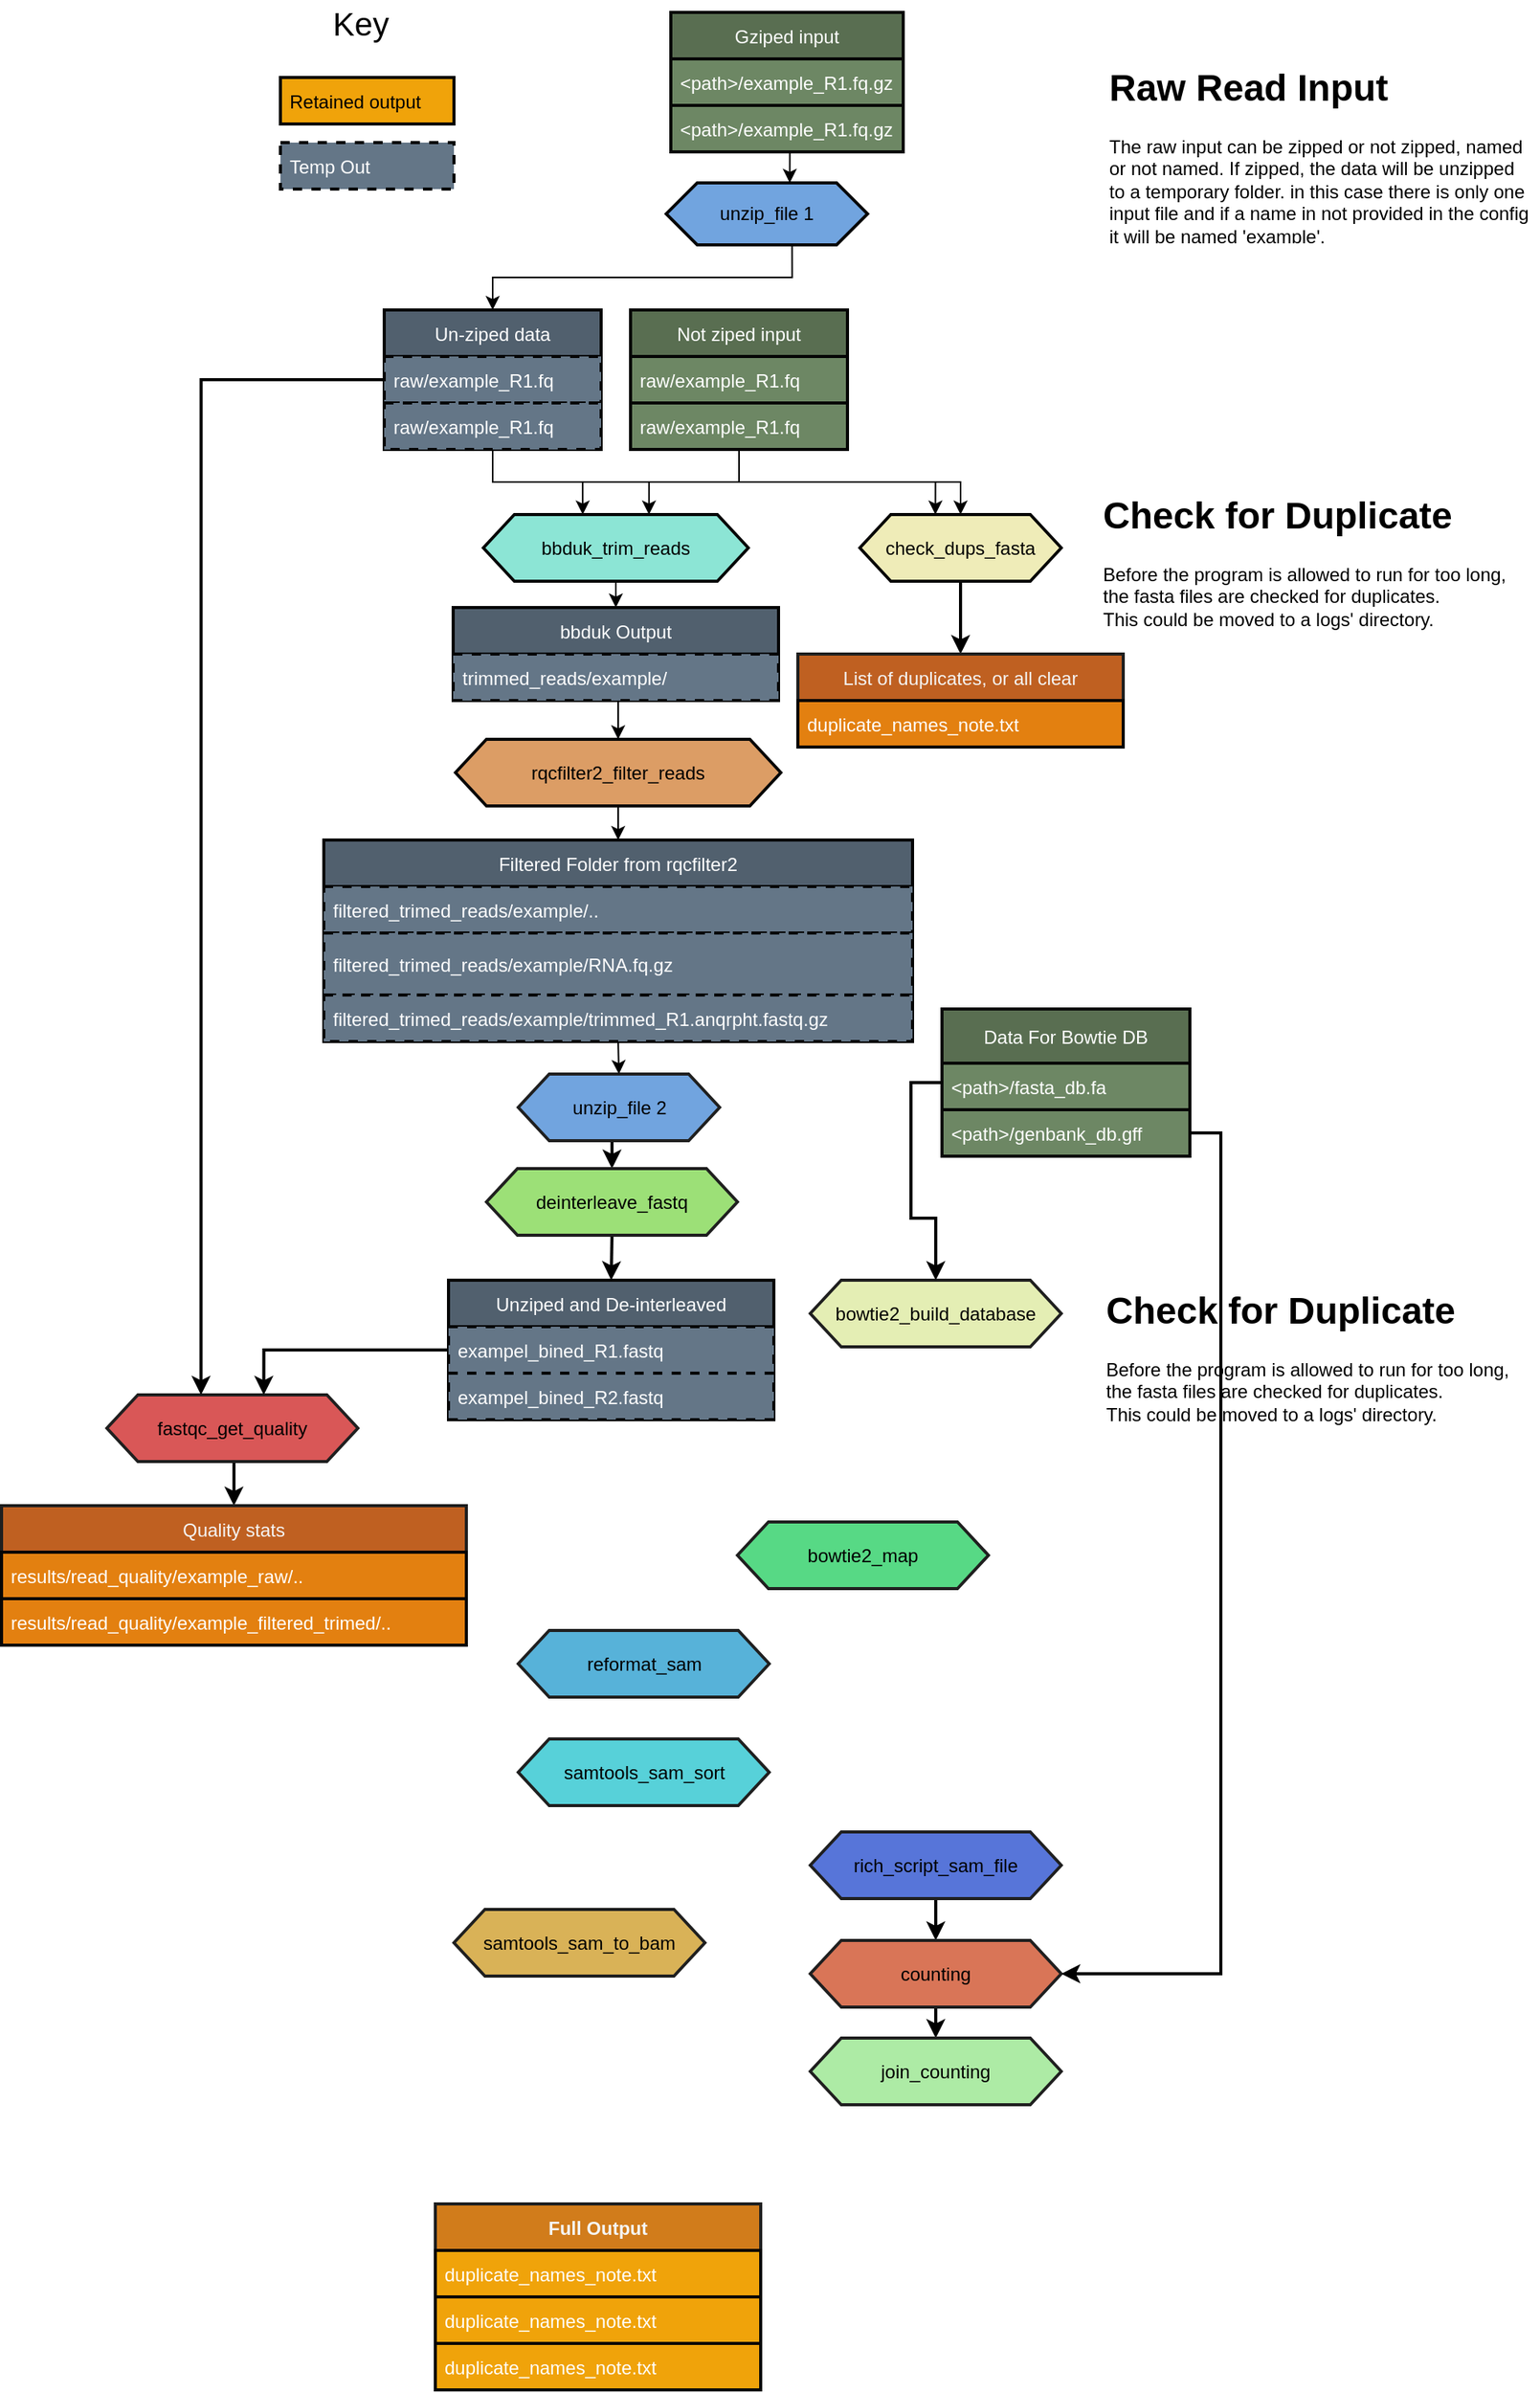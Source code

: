 <mxfile version="18.0.6" type="github">
  <diagram id="f_M_BV4vzWHAYqFdbZKb" name="Page-1">
    <mxGraphModel dx="2110" dy="1327" grid="1" gridSize="10" guides="1" tooltips="1" connect="1" arrows="1" fold="1" page="1" pageScale="1" pageWidth="850" pageHeight="1100" math="0" shadow="0">
      <root>
        <mxCell id="0" />
        <mxCell id="1" parent="0" />
        <mxCell id="i98yv0iWhbBMQ4a5bC5F-25" style="edgeStyle=orthogonalEdgeStyle;rounded=0;orthogonalLoop=1;jettySize=auto;html=1;exitX=0.625;exitY=1;exitDx=0;exitDy=0;entryX=0.5;entryY=0;entryDx=0;entryDy=0;fontSize=21;" edge="1" parent="1" source="i98yv0iWhbBMQ4a5bC5F-2" target="i98yv0iWhbBMQ4a5bC5F-12">
          <mxGeometry relative="1" as="geometry" />
        </mxCell>
        <mxCell id="i98yv0iWhbBMQ4a5bC5F-2" value="unzip_file 1" style="shape=hexagon;perimeter=hexagonPerimeter2;whiteSpace=wrap;html=1;fixedSize=1;fillColor=#71a4df;fontColor=#000000;strokeColor=#050505;strokeWidth=2;" vertex="1" parent="1">
          <mxGeometry x="289" y="146" width="130" height="40" as="geometry" />
        </mxCell>
        <mxCell id="i98yv0iWhbBMQ4a5bC5F-24" style="edgeStyle=orthogonalEdgeStyle;rounded=0;orthogonalLoop=1;jettySize=auto;html=1;exitX=0.5;exitY=1;exitDx=0;exitDy=0;entryX=0.375;entryY=0;entryDx=0;entryDy=0;fontSize=21;" edge="1" parent="1" source="i98yv0iWhbBMQ4a5bC5F-4">
          <mxGeometry relative="1" as="geometry">
            <mxPoint x="368.75" y="146" as="targetPoint" />
          </mxGeometry>
        </mxCell>
        <mxCell id="i98yv0iWhbBMQ4a5bC5F-4" value="Gziped input" style="swimlane;fontStyle=0;childLayout=stackLayout;horizontal=1;startSize=30;horizontalStack=0;resizeParent=1;resizeParentMax=0;resizeLast=0;collapsible=1;marginBottom=0;strokeColor=#050505;fillColor=#596E51;fontColor=#ffffff;strokeWidth=2;" vertex="1" parent="1">
          <mxGeometry x="292" y="36" width="150" height="90" as="geometry" />
        </mxCell>
        <mxCell id="i98yv0iWhbBMQ4a5bC5F-5" value="&lt;path&gt;/example_R1.fq.gz" style="text;strokeColor=#050505;fillColor=#6d8764;align=left;verticalAlign=middle;spacingLeft=4;spacingRight=4;overflow=hidden;points=[[0,0.5],[1,0.5]];portConstraint=eastwest;rotatable=0;fontColor=#ffffff;strokeWidth=2;" vertex="1" parent="i98yv0iWhbBMQ4a5bC5F-4">
          <mxGeometry y="30" width="150" height="30" as="geometry" />
        </mxCell>
        <mxCell id="i98yv0iWhbBMQ4a5bC5F-6" value="&lt;path&gt;/example_R1.fq.gz" style="text;strokeColor=#050505;fillColor=#6d8764;align=left;verticalAlign=middle;spacingLeft=4;spacingRight=4;overflow=hidden;points=[[0,0.5],[1,0.5]];portConstraint=eastwest;rotatable=0;fontColor=#ffffff;strokeWidth=2;" vertex="1" parent="i98yv0iWhbBMQ4a5bC5F-4">
          <mxGeometry y="60" width="150" height="30" as="geometry" />
        </mxCell>
        <mxCell id="i98yv0iWhbBMQ4a5bC5F-26" style="edgeStyle=orthogonalEdgeStyle;rounded=0;orthogonalLoop=1;jettySize=auto;html=1;exitX=0.5;exitY=1;exitDx=0;exitDy=0;entryX=0.625;entryY=0;entryDx=0;entryDy=0;fontSize=21;" edge="1" parent="1" source="i98yv0iWhbBMQ4a5bC5F-8" target="i98yv0iWhbBMQ4a5bC5F-22">
          <mxGeometry relative="1" as="geometry" />
        </mxCell>
        <mxCell id="i98yv0iWhbBMQ4a5bC5F-42" style="edgeStyle=orthogonalEdgeStyle;rounded=0;orthogonalLoop=1;jettySize=auto;html=1;exitX=0.5;exitY=1;exitDx=0;exitDy=0;entryX=0.5;entryY=0;entryDx=0;entryDy=0;fontSize=21;" edge="1" parent="1" source="i98yv0iWhbBMQ4a5bC5F-8" target="i98yv0iWhbBMQ4a5bC5F-21">
          <mxGeometry relative="1" as="geometry" />
        </mxCell>
        <mxCell id="i98yv0iWhbBMQ4a5bC5F-8" value="Not ziped input" style="swimlane;fontStyle=0;childLayout=stackLayout;horizontal=1;startSize=30;horizontalStack=0;resizeParent=1;resizeParentMax=0;resizeLast=0;collapsible=1;marginBottom=0;strokeColor=#050505;fillColor=#596E51;fontColor=#ffffff;strokeWidth=2;" vertex="1" parent="1">
          <mxGeometry x="266" y="228" width="140" height="90" as="geometry" />
        </mxCell>
        <mxCell id="i98yv0iWhbBMQ4a5bC5F-9" value="raw/example_R1.fq" style="text;strokeColor=#050505;fillColor=#6d8764;align=left;verticalAlign=middle;spacingLeft=4;spacingRight=4;overflow=hidden;points=[[0,0.5],[1,0.5]];portConstraint=eastwest;rotatable=0;fontColor=#ffffff;strokeWidth=2;" vertex="1" parent="i98yv0iWhbBMQ4a5bC5F-8">
          <mxGeometry y="30" width="140" height="30" as="geometry" />
        </mxCell>
        <mxCell id="i98yv0iWhbBMQ4a5bC5F-10" value="raw/example_R1.fq" style="text;strokeColor=#050505;fillColor=#6d8764;align=left;verticalAlign=middle;spacingLeft=4;spacingRight=4;overflow=hidden;points=[[0,0.5],[1,0.5]];portConstraint=eastwest;rotatable=0;fontColor=#ffffff;strokeWidth=2;" vertex="1" parent="i98yv0iWhbBMQ4a5bC5F-8">
          <mxGeometry y="60" width="140" height="30" as="geometry" />
        </mxCell>
        <mxCell id="i98yv0iWhbBMQ4a5bC5F-11" value="&lt;h1&gt;Raw Read Input&lt;/h1&gt;&lt;div&gt;The raw input can be zipped or not zipped, named or not named. If zipped, the data will be unzipped to a temporary folder. in this case there is only one input file and if a name in not provided in the config it will be named &#39;example&#39;.&lt;br&gt;&lt;/div&gt;" style="text;html=1;strokeColor=none;fillColor=none;spacing=5;spacingTop=-20;whiteSpace=wrap;overflow=hidden;rounded=0;" vertex="1" parent="1">
          <mxGeometry x="570" y="65" width="280" height="120" as="geometry" />
        </mxCell>
        <mxCell id="i98yv0iWhbBMQ4a5bC5F-27" style="edgeStyle=orthogonalEdgeStyle;rounded=0;orthogonalLoop=1;jettySize=auto;html=1;exitX=0.5;exitY=1;exitDx=0;exitDy=0;entryX=0.375;entryY=0;entryDx=0;entryDy=0;fontSize=21;" edge="1" parent="1" source="i98yv0iWhbBMQ4a5bC5F-12" target="i98yv0iWhbBMQ4a5bC5F-22">
          <mxGeometry relative="1" as="geometry" />
        </mxCell>
        <mxCell id="i98yv0iWhbBMQ4a5bC5F-43" style="edgeStyle=orthogonalEdgeStyle;rounded=0;orthogonalLoop=1;jettySize=auto;html=1;exitX=0.5;exitY=1;exitDx=0;exitDy=0;entryX=0.375;entryY=0;entryDx=0;entryDy=0;fontSize=21;" edge="1" parent="1" source="i98yv0iWhbBMQ4a5bC5F-12" target="i98yv0iWhbBMQ4a5bC5F-21">
          <mxGeometry relative="1" as="geometry" />
        </mxCell>
        <mxCell id="i98yv0iWhbBMQ4a5bC5F-12" value="Un-ziped data" style="swimlane;fontStyle=0;childLayout=stackLayout;horizontal=1;startSize=30;horizontalStack=0;resizeParent=1;resizeParentMax=0;resizeLast=0;collapsible=1;marginBottom=0;strokeColor=#050505;fillColor=#51606E;fontColor=#ffffff;strokeWidth=2;labelBackgroundColor=none;" vertex="1" parent="1">
          <mxGeometry x="107" y="228" width="140" height="90" as="geometry" />
        </mxCell>
        <mxCell id="i98yv0iWhbBMQ4a5bC5F-13" value="raw/example_R1.fq" style="text;strokeColor=#050505;fillColor=#647687;align=left;verticalAlign=middle;spacingLeft=4;spacingRight=4;overflow=hidden;points=[[0,0.5],[1,0.5]];portConstraint=eastwest;rotatable=0;fontColor=#ffffff;strokeWidth=2;dashed=1;" vertex="1" parent="i98yv0iWhbBMQ4a5bC5F-12">
          <mxGeometry y="30" width="140" height="30" as="geometry" />
        </mxCell>
        <mxCell id="i98yv0iWhbBMQ4a5bC5F-14" value="raw/example_R1.fq" style="text;strokeColor=#050505;fillColor=#647687;align=left;verticalAlign=middle;spacingLeft=4;spacingRight=4;overflow=hidden;points=[[0,0.5],[1,0.5]];portConstraint=eastwest;rotatable=0;fontColor=#ffffff;strokeWidth=2;dashed=1;" vertex="1" parent="i98yv0iWhbBMQ4a5bC5F-12">
          <mxGeometry y="60" width="140" height="30" as="geometry" />
        </mxCell>
        <mxCell id="i98yv0iWhbBMQ4a5bC5F-70" style="edgeStyle=orthogonalEdgeStyle;rounded=0;orthogonalLoop=1;jettySize=auto;html=1;exitX=0.5;exitY=1;exitDx=0;exitDy=0;entryX=0.5;entryY=0;entryDx=0;entryDy=0;fontSize=21;strokeWidth=2;" edge="1" parent="1" source="i98yv0iWhbBMQ4a5bC5F-18" target="i98yv0iWhbBMQ4a5bC5F-59">
          <mxGeometry relative="1" as="geometry" />
        </mxCell>
        <mxCell id="i98yv0iWhbBMQ4a5bC5F-18" value="unzip_file 2" style="shape=hexagon;perimeter=hexagonPerimeter2;whiteSpace=wrap;html=1;fixedSize=1;fillColor=#71a4df;fontColor=#000000;strokeColor=#1F1F1F;strokeWidth=2;" vertex="1" parent="1">
          <mxGeometry x="193.5" y="721" width="130" height="43" as="geometry" />
        </mxCell>
        <mxCell id="i98yv0iWhbBMQ4a5bC5F-39" style="edgeStyle=orthogonalEdgeStyle;rounded=0;orthogonalLoop=1;jettySize=auto;html=1;exitX=0.5;exitY=1;exitDx=0;exitDy=0;entryX=0.5;entryY=0;entryDx=0;entryDy=0;fontSize=21;" edge="1" parent="1" source="i98yv0iWhbBMQ4a5bC5F-20" target="i98yv0iWhbBMQ4a5bC5F-34">
          <mxGeometry relative="1" as="geometry" />
        </mxCell>
        <mxCell id="i98yv0iWhbBMQ4a5bC5F-20" value="rqcfilter2_filter_reads" style="shape=hexagon;perimeter=hexagonPerimeter2;whiteSpace=wrap;html=1;fixedSize=1;fillColor=#dc9d65;fontColor=#000000;strokeColor=#050505;strokeWidth=2;" vertex="1" parent="1">
          <mxGeometry x="153" y="505" width="210" height="43" as="geometry" />
        </mxCell>
        <mxCell id="i98yv0iWhbBMQ4a5bC5F-49" style="edgeStyle=orthogonalEdgeStyle;rounded=0;orthogonalLoop=1;jettySize=auto;html=1;exitX=0.5;exitY=1;exitDx=0;exitDy=0;entryX=0.5;entryY=0;entryDx=0;entryDy=0;fontSize=21;strokeWidth=2;" edge="1" parent="1" source="i98yv0iWhbBMQ4a5bC5F-21" target="i98yv0iWhbBMQ4a5bC5F-45">
          <mxGeometry relative="1" as="geometry" />
        </mxCell>
        <mxCell id="i98yv0iWhbBMQ4a5bC5F-21" value="check_dups_fasta" style="shape=hexagon;perimeter=hexagonPerimeter2;whiteSpace=wrap;html=1;fixedSize=1;fillColor=#efecb8;fontColor=#000000;strokeColor=#050505;strokeWidth=2;" vertex="1" parent="1">
          <mxGeometry x="414" y="360" width="130" height="43" as="geometry" />
        </mxCell>
        <mxCell id="i98yv0iWhbBMQ4a5bC5F-32" style="edgeStyle=orthogonalEdgeStyle;rounded=0;orthogonalLoop=1;jettySize=auto;html=1;exitX=0.5;exitY=1;exitDx=0;exitDy=0;entryX=0.5;entryY=0;entryDx=0;entryDy=0;fontSize=21;" edge="1" parent="1" source="i98yv0iWhbBMQ4a5bC5F-22" target="i98yv0iWhbBMQ4a5bC5F-28">
          <mxGeometry relative="1" as="geometry" />
        </mxCell>
        <mxCell id="i98yv0iWhbBMQ4a5bC5F-22" value="bbduk_trim_reads" style="shape=hexagon;perimeter=hexagonPerimeter2;whiteSpace=wrap;html=1;fixedSize=1;fillColor=#8ce5d5;fontColor=#000000;strokeColor=#050505;strokeWidth=2;" vertex="1" parent="1">
          <mxGeometry x="171" y="360" width="171" height="43" as="geometry" />
        </mxCell>
        <mxCell id="i98yv0iWhbBMQ4a5bC5F-23" value="Temp Out" style="text;strokeColor=#050505;fillColor=#647687;align=left;verticalAlign=middle;spacingLeft=4;spacingRight=4;overflow=hidden;points=[[0,0.5],[1,0.5]];portConstraint=eastwest;rotatable=0;fontColor=#ffffff;strokeWidth=2;dashed=1;" vertex="1" parent="1">
          <mxGeometry x="40" y="120" width="112" height="30" as="geometry" />
        </mxCell>
        <mxCell id="i98yv0iWhbBMQ4a5bC5F-33" style="edgeStyle=orthogonalEdgeStyle;rounded=0;orthogonalLoop=1;jettySize=auto;html=1;exitX=0.5;exitY=1;exitDx=0;exitDy=0;entryX=0.5;entryY=0;entryDx=0;entryDy=0;fontSize=21;" edge="1" parent="1" source="i98yv0iWhbBMQ4a5bC5F-28" target="i98yv0iWhbBMQ4a5bC5F-20">
          <mxGeometry relative="1" as="geometry" />
        </mxCell>
        <mxCell id="i98yv0iWhbBMQ4a5bC5F-28" value="bbduk Output" style="swimlane;fontStyle=0;childLayout=stackLayout;horizontal=1;startSize=30;horizontalStack=0;resizeParent=1;resizeParentMax=0;resizeLast=0;collapsible=1;marginBottom=0;strokeColor=#050505;fillColor=#51606E;fontColor=#ffffff;strokeWidth=2;labelBackgroundColor=none;direction=east;" vertex="1" parent="1">
          <mxGeometry x="151.5" y="420" width="210" height="60" as="geometry" />
        </mxCell>
        <mxCell id="i98yv0iWhbBMQ4a5bC5F-30" value="trimmed_reads/example/" style="text;strokeColor=#050505;fillColor=#647687;align=left;verticalAlign=middle;spacingLeft=4;spacingRight=4;overflow=hidden;points=[[0,0.5],[1,0.5]];portConstraint=eastwest;rotatable=0;fontColor=#ffffff;strokeWidth=2;dashed=1;" vertex="1" parent="i98yv0iWhbBMQ4a5bC5F-28">
          <mxGeometry y="30" width="210" height="30" as="geometry" />
        </mxCell>
        <mxCell id="i98yv0iWhbBMQ4a5bC5F-40" style="edgeStyle=orthogonalEdgeStyle;rounded=0;orthogonalLoop=1;jettySize=auto;html=1;exitX=0.5;exitY=1;exitDx=0;exitDy=0;entryX=0.5;entryY=0;entryDx=0;entryDy=0;fontSize=21;" edge="1" parent="1" source="i98yv0iWhbBMQ4a5bC5F-34" target="i98yv0iWhbBMQ4a5bC5F-18">
          <mxGeometry relative="1" as="geometry" />
        </mxCell>
        <mxCell id="i98yv0iWhbBMQ4a5bC5F-34" value="Filtered Folder from rqcfilter2" style="swimlane;fontStyle=0;childLayout=stackLayout;horizontal=1;startSize=30;horizontalStack=0;resizeParent=1;resizeParentMax=0;resizeLast=0;collapsible=1;marginBottom=0;strokeColor=#050505;fillColor=#51606E;fontColor=#ffffff;strokeWidth=2;labelBackgroundColor=none;" vertex="1" parent="1">
          <mxGeometry x="68" y="570" width="380" height="130" as="geometry" />
        </mxCell>
        <mxCell id="i98yv0iWhbBMQ4a5bC5F-35" value="filtered_trimed_reads/example/..    " style="text;strokeColor=#050505;fillColor=#647687;align=left;verticalAlign=middle;spacingLeft=4;spacingRight=4;overflow=hidden;points=[[0,0.5],[1,0.5]];portConstraint=eastwest;rotatable=0;fontColor=#ffffff;strokeWidth=2;dashed=1;" vertex="1" parent="i98yv0iWhbBMQ4a5bC5F-34">
          <mxGeometry y="30" width="380" height="30" as="geometry" />
        </mxCell>
        <mxCell id="i98yv0iWhbBMQ4a5bC5F-37" value="filtered_trimed_reads/example/RNA.fq.gz" style="text;strokeColor=#050505;fillColor=#647687;align=left;verticalAlign=middle;spacingLeft=4;spacingRight=4;overflow=hidden;points=[[0,0.5],[1,0.5]];portConstraint=eastwest;rotatable=0;fontColor=#ffffff;strokeWidth=2;dashed=1;" vertex="1" parent="i98yv0iWhbBMQ4a5bC5F-34">
          <mxGeometry y="60" width="380" height="40" as="geometry" />
        </mxCell>
        <mxCell id="i98yv0iWhbBMQ4a5bC5F-38" value="filtered_trimed_reads/example/trimmed_R1.anqrpht.fastq.gz" style="text;strokeColor=#050505;fillColor=#647687;align=left;verticalAlign=middle;spacingLeft=4;spacingRight=4;overflow=hidden;points=[[0,0.5],[1,0.5]];portConstraint=eastwest;rotatable=0;fontColor=#ffffff;strokeWidth=2;dashed=1;" vertex="1" parent="i98yv0iWhbBMQ4a5bC5F-34">
          <mxGeometry y="100" width="380" height="30" as="geometry" />
        </mxCell>
        <mxCell id="i98yv0iWhbBMQ4a5bC5F-45" value="List of duplicates, or all clear" style="swimlane;fontStyle=0;childLayout=stackLayout;horizontal=1;startSize=30;horizontalStack=0;resizeParent=1;resizeParentMax=0;resizeLast=0;collapsible=1;marginBottom=0;strokeColor=#1F1F1F;fillColor=#BF6021;fontColor=#F5F5F5;strokeWidth=2;labelBackgroundColor=none;" vertex="1" parent="1">
          <mxGeometry x="374" y="450" width="210" height="60" as="geometry" />
        </mxCell>
        <mxCell id="i98yv0iWhbBMQ4a5bC5F-46" value="duplicate_names_note.txt" style="text;strokeColor=#050505;fillColor=#E38010;align=left;verticalAlign=middle;spacingLeft=4;spacingRight=4;overflow=hidden;points=[[0,0.5],[1,0.5]];portConstraint=eastwest;rotatable=0;fontColor=#FFFFFF;strokeWidth=2;" vertex="1" parent="i98yv0iWhbBMQ4a5bC5F-45">
          <mxGeometry y="30" width="210" height="30" as="geometry" />
        </mxCell>
        <mxCell id="i98yv0iWhbBMQ4a5bC5F-51" value="&lt;h1&gt;Check for Duplicate&lt;br&gt;&lt;/h1&gt;&lt;div&gt;Before the program is allowed to run for too long, the fasta files are checked for duplicates. &lt;br&gt;&lt;/div&gt;This could be moved to a logs&#39; directory." style="text;html=1;strokeColor=none;fillColor=none;spacing=5;spacingTop=-20;whiteSpace=wrap;overflow=hidden;rounded=0;" vertex="1" parent="1">
          <mxGeometry x="566" y="341" width="284" height="120" as="geometry" />
        </mxCell>
        <mxCell id="i98yv0iWhbBMQ4a5bC5F-53" value="Retained output" style="text;strokeColor=#050505;fillColor=#f0a30a;align=left;verticalAlign=middle;spacingLeft=4;spacingRight=4;overflow=hidden;points=[[0,0.5],[1,0.5]];portConstraint=eastwest;rotatable=0;fontColor=#000000;strokeWidth=2;" vertex="1" parent="1">
          <mxGeometry x="40" y="78" width="112" height="30" as="geometry" />
        </mxCell>
        <mxCell id="i98yv0iWhbBMQ4a5bC5F-54" value="Key" style="text;html=1;strokeColor=none;fillColor=none;align=center;verticalAlign=middle;whiteSpace=wrap;rounded=0;labelBackgroundColor=none;fontSize=21;" vertex="1" parent="1">
          <mxGeometry x="62" y="28" width="60" height="30" as="geometry" />
        </mxCell>
        <mxCell id="i98yv0iWhbBMQ4a5bC5F-71" style="edgeStyle=orthogonalEdgeStyle;rounded=0;orthogonalLoop=1;jettySize=auto;html=1;exitX=0.5;exitY=1;exitDx=0;exitDy=0;entryX=0.5;entryY=0;entryDx=0;entryDy=0;fontSize=21;strokeWidth=2;" edge="1" parent="1" source="i98yv0iWhbBMQ4a5bC5F-59" target="i98yv0iWhbBMQ4a5bC5F-67">
          <mxGeometry relative="1" as="geometry" />
        </mxCell>
        <mxCell id="i98yv0iWhbBMQ4a5bC5F-59" value="deinterleave_fastq" style="shape=hexagon;perimeter=hexagonPerimeter2;whiteSpace=wrap;html=1;fixedSize=1;fillColor=#9ce077;fontColor=#000000;strokeColor=#1F1F1F;strokeWidth=2;" vertex="1" parent="1">
          <mxGeometry x="173" y="782" width="162" height="43" as="geometry" />
        </mxCell>
        <mxCell id="i98yv0iWhbBMQ4a5bC5F-67" value="Unziped and De-interleaved" style="swimlane;fontStyle=0;childLayout=stackLayout;horizontal=1;startSize=30;horizontalStack=0;resizeParent=1;resizeParentMax=0;resizeLast=0;collapsible=1;marginBottom=0;strokeColor=#050505;fillColor=#51606E;fontColor=#ffffff;strokeWidth=2;labelBackgroundColor=none;" vertex="1" parent="1">
          <mxGeometry x="148.5" y="854" width="210" height="90" as="geometry" />
        </mxCell>
        <mxCell id="i98yv0iWhbBMQ4a5bC5F-68" value="exampel_bined_R1.fastq" style="text;strokeColor=#050505;fillColor=#647687;align=left;verticalAlign=middle;spacingLeft=4;spacingRight=4;overflow=hidden;points=[[0,0.5],[1,0.5]];portConstraint=eastwest;rotatable=0;fontColor=#ffffff;strokeWidth=2;dashed=1;" vertex="1" parent="i98yv0iWhbBMQ4a5bC5F-67">
          <mxGeometry y="30" width="210" height="30" as="geometry" />
        </mxCell>
        <mxCell id="i98yv0iWhbBMQ4a5bC5F-69" value="exampel_bined_R2.fastq" style="text;strokeColor=#050505;fillColor=#647687;align=left;verticalAlign=middle;spacingLeft=4;spacingRight=4;overflow=hidden;points=[[0,0.5],[1,0.5]];portConstraint=eastwest;rotatable=0;fontColor=#ffffff;strokeWidth=2;dashed=1;" vertex="1" parent="i98yv0iWhbBMQ4a5bC5F-67">
          <mxGeometry y="60" width="210" height="30" as="geometry" />
        </mxCell>
        <mxCell id="i98yv0iWhbBMQ4a5bC5F-72" value="bowtie2_build_database" style="shape=hexagon;perimeter=hexagonPerimeter2;whiteSpace=wrap;html=1;fixedSize=1;fillColor=#e4eeb4;fontColor=#000000;strokeColor=#1F1F1F;strokeWidth=2;" vertex="1" parent="1">
          <mxGeometry x="382" y="854" width="162" height="43" as="geometry" />
        </mxCell>
        <mxCell id="i98yv0iWhbBMQ4a5bC5F-73" value="bowtie2_map" style="shape=hexagon;perimeter=hexagonPerimeter2;whiteSpace=wrap;html=1;fixedSize=1;fillColor=#57d985;fontColor=#000000;strokeColor=#1F1F1F;strokeWidth=2;" vertex="1" parent="1">
          <mxGeometry x="335" y="1010" width="162" height="43" as="geometry" />
        </mxCell>
        <mxCell id="i98yv0iWhbBMQ4a5bC5F-74" value="reformat_sam" style="shape=hexagon;perimeter=hexagonPerimeter2;whiteSpace=wrap;html=1;fixedSize=1;fillColor=#57b2d9;fontColor=#000000;strokeColor=#1F1F1F;strokeWidth=2;" vertex="1" parent="1">
          <mxGeometry x="193.5" y="1080" width="162" height="43" as="geometry" />
        </mxCell>
        <mxCell id="i98yv0iWhbBMQ4a5bC5F-75" value="samtools_sam_sort" style="shape=hexagon;perimeter=hexagonPerimeter2;whiteSpace=wrap;html=1;fixedSize=1;fillColor=#57d1d9;fontColor=#000000;strokeColor=#1F1F1F;strokeWidth=2;" vertex="1" parent="1">
          <mxGeometry x="193.5" y="1150" width="162" height="43" as="geometry" />
        </mxCell>
        <mxCell id="i98yv0iWhbBMQ4a5bC5F-88" style="edgeStyle=orthogonalEdgeStyle;rounded=0;orthogonalLoop=1;jettySize=auto;html=1;exitX=0.5;exitY=1;exitDx=0;exitDy=0;entryX=0.5;entryY=0;entryDx=0;entryDy=0;fontSize=21;fontColor=#FFFFFF;strokeWidth=2;" edge="1" parent="1" source="i98yv0iWhbBMQ4a5bC5F-76" target="i98yv0iWhbBMQ4a5bC5F-78">
          <mxGeometry relative="1" as="geometry" />
        </mxCell>
        <mxCell id="i98yv0iWhbBMQ4a5bC5F-76" value="rich_script_sam_file" style="shape=hexagon;perimeter=hexagonPerimeter2;whiteSpace=wrap;html=1;fixedSize=1;fillColor=#5775d9;fontColor=#000000;strokeColor=#1F1F1F;strokeWidth=2;" vertex="1" parent="1">
          <mxGeometry x="382" y="1210" width="162" height="43" as="geometry" />
        </mxCell>
        <mxCell id="i98yv0iWhbBMQ4a5bC5F-77" value="samtools_sam_to_bam" style="shape=hexagon;perimeter=hexagonPerimeter2;whiteSpace=wrap;html=1;fixedSize=1;fillColor=#d9b257;fontColor=#000000;strokeColor=#1F1F1F;strokeWidth=2;" vertex="1" parent="1">
          <mxGeometry x="152" y="1260" width="162" height="43" as="geometry" />
        </mxCell>
        <mxCell id="i98yv0iWhbBMQ4a5bC5F-89" style="edgeStyle=orthogonalEdgeStyle;rounded=0;orthogonalLoop=1;jettySize=auto;html=1;exitX=0.5;exitY=1;exitDx=0;exitDy=0;entryX=0.5;entryY=0;entryDx=0;entryDy=0;fontSize=21;fontColor=#FFFFFF;strokeWidth=2;" edge="1" parent="1" source="i98yv0iWhbBMQ4a5bC5F-78" target="i98yv0iWhbBMQ4a5bC5F-79">
          <mxGeometry relative="1" as="geometry" />
        </mxCell>
        <mxCell id="i98yv0iWhbBMQ4a5bC5F-78" value="counting" style="shape=hexagon;perimeter=hexagonPerimeter2;whiteSpace=wrap;html=1;fixedSize=1;fillColor=#d97557;fontColor=#000000;strokeColor=#1F1F1F;strokeWidth=2;" vertex="1" parent="1">
          <mxGeometry x="382" y="1280" width="162" height="43" as="geometry" />
        </mxCell>
        <mxCell id="i98yv0iWhbBMQ4a5bC5F-79" value="join_counting" style="shape=hexagon;perimeter=hexagonPerimeter2;whiteSpace=wrap;html=1;fixedSize=1;fillColor=#adeba5;fontColor=#000000;strokeColor=#1F1F1F;strokeWidth=2;" vertex="1" parent="1">
          <mxGeometry x="382" y="1343" width="162" height="43" as="geometry" />
        </mxCell>
        <mxCell id="i98yv0iWhbBMQ4a5bC5F-92" style="edgeStyle=orthogonalEdgeStyle;rounded=0;orthogonalLoop=1;jettySize=auto;html=1;exitX=0.5;exitY=1;exitDx=0;exitDy=0;fontSize=21;fontColor=#FFFFFF;strokeWidth=2;entryX=0.5;entryY=0;entryDx=0;entryDy=0;" edge="1" parent="1" source="i98yv0iWhbBMQ4a5bC5F-80" target="i98yv0iWhbBMQ4a5bC5F-98">
          <mxGeometry relative="1" as="geometry">
            <mxPoint x="9" y="1018" as="targetPoint" />
          </mxGeometry>
        </mxCell>
        <mxCell id="i98yv0iWhbBMQ4a5bC5F-80" value="fastqc_get_quality" style="shape=hexagon;perimeter=hexagonPerimeter2;whiteSpace=wrap;html=1;fixedSize=1;fillColor=#d95757;fontColor=#000000;strokeColor=#1F1F1F;strokeWidth=2;" vertex="1" parent="1">
          <mxGeometry x="-72" y="928" width="162" height="43" as="geometry" />
        </mxCell>
        <mxCell id="i98yv0iWhbBMQ4a5bC5F-84" value="Full Output" style="swimlane;fontStyle=1;childLayout=stackLayout;horizontal=1;startSize=30;horizontalStack=0;resizeParent=1;resizeParentMax=0;resizeLast=0;collapsible=1;marginBottom=0;strokeColor=#1F1F1F;fillColor=#D17C1B;fontColor=#F5F5F5;strokeWidth=2;labelBackgroundColor=none;" vertex="1" parent="1">
          <mxGeometry x="140" y="1450" width="210" height="120" as="geometry" />
        </mxCell>
        <mxCell id="i98yv0iWhbBMQ4a5bC5F-85" value="duplicate_names_note.txt" style="text;strokeColor=#050505;fillColor=#f0a30a;align=left;verticalAlign=middle;spacingLeft=4;spacingRight=4;overflow=hidden;points=[[0,0.5],[1,0.5]];portConstraint=eastwest;rotatable=0;fontColor=#FFFFFF;strokeWidth=2;" vertex="1" parent="i98yv0iWhbBMQ4a5bC5F-84">
          <mxGeometry y="30" width="210" height="30" as="geometry" />
        </mxCell>
        <mxCell id="i98yv0iWhbBMQ4a5bC5F-87" value="duplicate_names_note.txt" style="text;strokeColor=#050505;fillColor=#f0a30a;align=left;verticalAlign=middle;spacingLeft=4;spacingRight=4;overflow=hidden;points=[[0,0.5],[1,0.5]];portConstraint=eastwest;rotatable=0;fontColor=#FFFFFF;strokeWidth=2;" vertex="1" parent="i98yv0iWhbBMQ4a5bC5F-84">
          <mxGeometry y="60" width="210" height="30" as="geometry" />
        </mxCell>
        <mxCell id="i98yv0iWhbBMQ4a5bC5F-86" value="duplicate_names_note.txt" style="text;strokeColor=#050505;fillColor=#f0a30a;align=left;verticalAlign=middle;spacingLeft=4;spacingRight=4;overflow=hidden;points=[[0,0.5],[1,0.5]];portConstraint=eastwest;rotatable=0;fontColor=#FFFFFF;strokeWidth=2;" vertex="1" parent="i98yv0iWhbBMQ4a5bC5F-84">
          <mxGeometry y="90" width="210" height="30" as="geometry" />
        </mxCell>
        <mxCell id="i98yv0iWhbBMQ4a5bC5F-90" style="edgeStyle=orthogonalEdgeStyle;rounded=0;orthogonalLoop=1;jettySize=auto;html=1;exitX=0;exitY=0.5;exitDx=0;exitDy=0;entryX=0.625;entryY=0;entryDx=0;entryDy=0;fontSize=21;fontColor=#FFFFFF;strokeWidth=2;" edge="1" parent="1" source="i98yv0iWhbBMQ4a5bC5F-67" target="i98yv0iWhbBMQ4a5bC5F-80">
          <mxGeometry relative="1" as="geometry">
            <mxPoint x="177.5" y="897" as="sourcePoint" />
          </mxGeometry>
        </mxCell>
        <mxCell id="i98yv0iWhbBMQ4a5bC5F-91" style="edgeStyle=orthogonalEdgeStyle;rounded=0;orthogonalLoop=1;jettySize=auto;html=1;exitX=0;exitY=0.5;exitDx=0;exitDy=0;entryX=0.375;entryY=0;entryDx=0;entryDy=0;fontSize=21;fontColor=#FFFFFF;strokeWidth=2;" edge="1" parent="1" source="i98yv0iWhbBMQ4a5bC5F-13" target="i98yv0iWhbBMQ4a5bC5F-80">
          <mxGeometry relative="1" as="geometry" />
        </mxCell>
        <mxCell id="i98yv0iWhbBMQ4a5bC5F-98" value="Quality stats" style="swimlane;fontStyle=0;childLayout=stackLayout;horizontal=1;startSize=30;horizontalStack=0;resizeParent=1;resizeParentMax=0;resizeLast=0;collapsible=1;marginBottom=0;strokeColor=#1F1F1F;fillColor=#BF6021;fontColor=#F5F5F5;strokeWidth=2;labelBackgroundColor=none;" vertex="1" parent="1">
          <mxGeometry x="-140" y="999.5" width="300" height="90" as="geometry" />
        </mxCell>
        <mxCell id="i98yv0iWhbBMQ4a5bC5F-100" value="results/read_quality/example_raw/.." style="text;strokeColor=#050505;fillColor=#E38010;align=left;verticalAlign=middle;spacingLeft=4;spacingRight=4;overflow=hidden;points=[[0,0.5],[1,0.5]];portConstraint=eastwest;rotatable=0;fontColor=#FFFFFF;strokeWidth=2;" vertex="1" parent="i98yv0iWhbBMQ4a5bC5F-98">
          <mxGeometry y="30" width="300" height="30" as="geometry" />
        </mxCell>
        <mxCell id="i98yv0iWhbBMQ4a5bC5F-99" value="results/read_quality/example_filtered_trimed/.." style="text;strokeColor=#050505;fillColor=#E38010;align=left;verticalAlign=middle;spacingLeft=4;spacingRight=4;overflow=hidden;points=[[0,0.5],[1,0.5]];portConstraint=eastwest;rotatable=0;fontColor=#FFFFFF;strokeWidth=2;" vertex="1" parent="i98yv0iWhbBMQ4a5bC5F-98">
          <mxGeometry y="60" width="300" height="30" as="geometry" />
        </mxCell>
        <mxCell id="i98yv0iWhbBMQ4a5bC5F-108" style="edgeStyle=orthogonalEdgeStyle;rounded=0;orthogonalLoop=1;jettySize=auto;html=1;exitX=0;exitY=0.5;exitDx=0;exitDy=0;entryX=0.5;entryY=0;entryDx=0;entryDy=0;fontSize=21;fontColor=#FFFFFF;strokeWidth=2;" edge="1" parent="1" source="i98yv0iWhbBMQ4a5bC5F-102" target="i98yv0iWhbBMQ4a5bC5F-72">
          <mxGeometry relative="1" as="geometry" />
        </mxCell>
        <mxCell id="i98yv0iWhbBMQ4a5bC5F-102" value="Data For Bowtie DB" style="swimlane;fontStyle=0;childLayout=stackLayout;horizontal=1;startSize=35;horizontalStack=0;resizeParent=1;resizeParentMax=0;resizeLast=0;collapsible=1;marginBottom=0;strokeColor=#050505;fillColor=#596E51;fontColor=#ffffff;strokeWidth=2;" vertex="1" parent="1">
          <mxGeometry x="467" y="679" width="160" height="95" as="geometry" />
        </mxCell>
        <mxCell id="i98yv0iWhbBMQ4a5bC5F-103" value="&lt;path&gt;/fasta_db.fa" style="text;strokeColor=#050505;fillColor=#6d8764;align=left;verticalAlign=middle;spacingLeft=4;spacingRight=4;overflow=hidden;points=[[0,0.5],[1,0.5]];portConstraint=eastwest;rotatable=0;fontColor=#ffffff;strokeWidth=2;" vertex="1" parent="i98yv0iWhbBMQ4a5bC5F-102">
          <mxGeometry y="35" width="160" height="30" as="geometry" />
        </mxCell>
        <mxCell id="i98yv0iWhbBMQ4a5bC5F-104" value="&lt;path&gt;/genbank_db.gff" style="text;strokeColor=#050505;fillColor=#6d8764;align=left;verticalAlign=middle;spacingLeft=4;spacingRight=4;overflow=hidden;points=[[0,0.5],[1,0.5]];portConstraint=eastwest;rotatable=0;fontColor=#ffffff;strokeWidth=2;" vertex="1" parent="i98yv0iWhbBMQ4a5bC5F-102">
          <mxGeometry y="65" width="160" height="30" as="geometry" />
        </mxCell>
        <mxCell id="i98yv0iWhbBMQ4a5bC5F-109" style="edgeStyle=orthogonalEdgeStyle;rounded=0;orthogonalLoop=1;jettySize=auto;html=1;exitX=1;exitY=0.5;exitDx=0;exitDy=0;entryX=1;entryY=0.5;entryDx=0;entryDy=0;fontSize=21;fontColor=#FFFFFF;strokeWidth=2;" edge="1" parent="1" source="i98yv0iWhbBMQ4a5bC5F-104" target="i98yv0iWhbBMQ4a5bC5F-78">
          <mxGeometry relative="1" as="geometry" />
        </mxCell>
        <mxCell id="i98yv0iWhbBMQ4a5bC5F-110" value=".gff" style="text;whiteSpace=wrap;html=1;fontSize=21;fontColor=#FFFFFF;" vertex="1" parent="1">
          <mxGeometry x="710" y="830" width="60" height="40" as="geometry" />
        </mxCell>
        <mxCell id="i98yv0iWhbBMQ4a5bC5F-111" value="&lt;h1&gt;Check for Duplicate&lt;br&gt;&lt;/h1&gt;&lt;div&gt;Before the program is allowed to run for too long, the fasta files are checked for duplicates. &lt;br&gt;&lt;/div&gt;This could be moved to a logs&#39; directory." style="text;html=1;strokeColor=none;fillColor=none;spacing=5;spacingTop=-20;whiteSpace=wrap;overflow=hidden;rounded=0;" vertex="1" parent="1">
          <mxGeometry x="568" y="854" width="284" height="120" as="geometry" />
        </mxCell>
      </root>
    </mxGraphModel>
  </diagram>
</mxfile>
